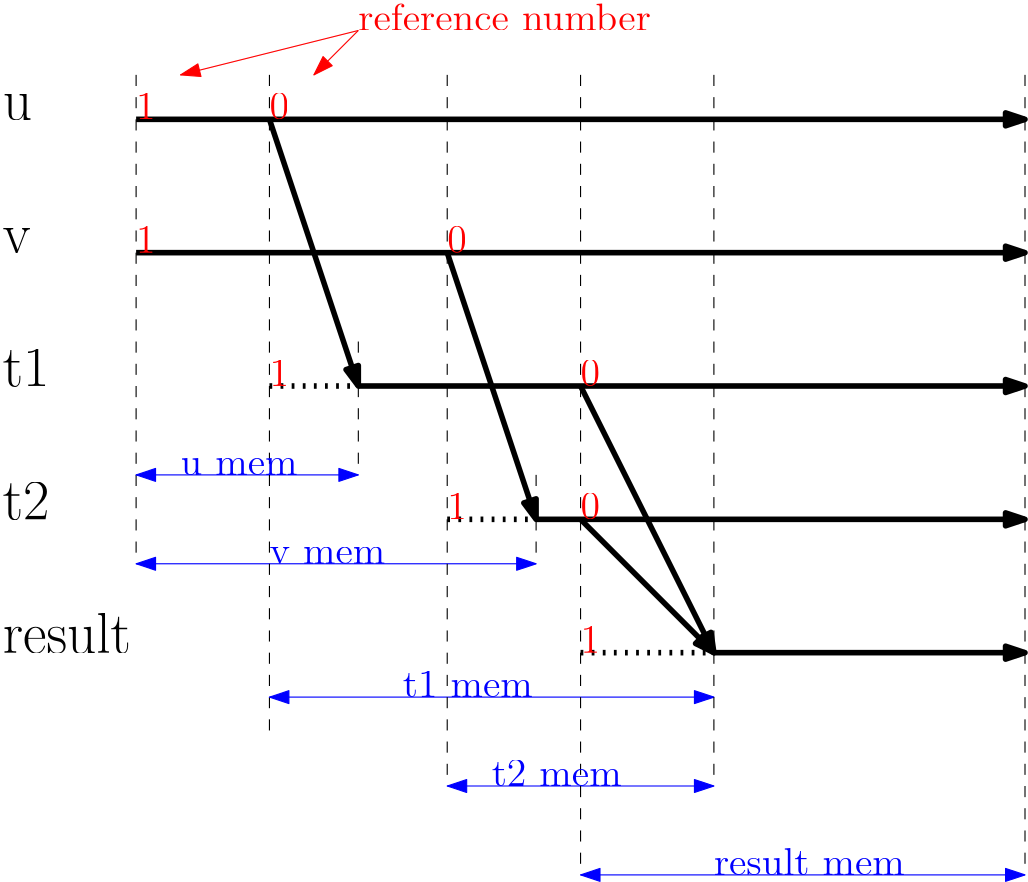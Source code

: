 <?xml version="1.0"?>
<!DOCTYPE ipe SYSTEM "ipe.dtd">
<ipe version="70005" creator="Ipe 7.1.1">
<info created="D:20131102165950" modified="D:20131106081246"/>
<ipestyle name="basic">
<symbol name="arrow/arc(spx)">
<path stroke="sym-stroke" fill="sym-stroke" pen="sym-pen">
0 0 m
-1 0.333 l
-1 -0.333 l
h
</path>
</symbol>
<symbol name="arrow/farc(spx)">
<path stroke="sym-stroke" fill="white" pen="sym-pen">
0 0 m
-1 0.333 l
-1 -0.333 l
h
</path>
</symbol>
<symbol name="mark/circle(sx)" transformations="translations">
<path fill="sym-stroke">
0.6 0 0 0.6 0 0 e
0.4 0 0 0.4 0 0 e
</path>
</symbol>
<symbol name="mark/disk(sx)" transformations="translations">
<path fill="sym-stroke">
0.6 0 0 0.6 0 0 e
</path>
</symbol>
<symbol name="mark/fdisk(sfx)" transformations="translations">
<group>
<path fill="sym-fill">
0.5 0 0 0.5 0 0 e
</path>
<path fill="sym-stroke" fillrule="eofill">
0.6 0 0 0.6 0 0 e
0.4 0 0 0.4 0 0 e
</path>
</group>
</symbol>
<symbol name="mark/box(sx)" transformations="translations">
<path fill="sym-stroke" fillrule="eofill">
-0.6 -0.6 m
0.6 -0.6 l
0.6 0.6 l
-0.6 0.6 l
h
-0.4 -0.4 m
0.4 -0.4 l
0.4 0.4 l
-0.4 0.4 l
h
</path>
</symbol>
<symbol name="mark/square(sx)" transformations="translations">
<path fill="sym-stroke">
-0.6 -0.6 m
0.6 -0.6 l
0.6 0.6 l
-0.6 0.6 l
h
</path>
</symbol>
<symbol name="mark/fsquare(sfx)" transformations="translations">
<group>
<path fill="sym-fill">
-0.5 -0.5 m
0.5 -0.5 l
0.5 0.5 l
-0.5 0.5 l
h
</path>
<path fill="sym-stroke" fillrule="eofill">
-0.6 -0.6 m
0.6 -0.6 l
0.6 0.6 l
-0.6 0.6 l
h
-0.4 -0.4 m
0.4 -0.4 l
0.4 0.4 l
-0.4 0.4 l
h
</path>
</group>
</symbol>
<symbol name="mark/cross(sx)" transformations="translations">
<group>
<path fill="sym-stroke">
-0.43 -0.57 m
0.57 0.43 l
0.43 0.57 l
-0.57 -0.43 l
h
</path>
<path fill="sym-stroke">
-0.43 0.57 m
0.57 -0.43 l
0.43 -0.57 l
-0.57 0.43 l
h
</path>
</group>
</symbol>
<symbol name="arrow/fnormal(spx)">
<path stroke="sym-stroke" fill="white" pen="sym-pen">
0 0 m
-1 0.333 l
-1 -0.333 l
h
</path>
</symbol>
<symbol name="arrow/pointed(spx)">
<path stroke="sym-stroke" fill="sym-stroke" pen="sym-pen">
0 0 m
-1 0.333 l
-0.8 0 l
-1 -0.333 l
h
</path>
</symbol>
<symbol name="arrow/fpointed(spx)">
<path stroke="sym-stroke" fill="white" pen="sym-pen">
0 0 m
-1 0.333 l
-0.8 0 l
-1 -0.333 l
h
</path>
</symbol>
<symbol name="arrow/linear(spx)">
<path stroke="sym-stroke" pen="sym-pen">
-1 0.333 m
0 0 l
-1 -0.333 l
</path>
</symbol>
<symbol name="arrow/fdouble(spx)">
<path stroke="sym-stroke" fill="white" pen="sym-pen">
0 0 m
-1 0.333 l
-1 -0.333 l
h
-1 0 m
-2 0.333 l
-2 -0.333 l
h
</path>
</symbol>
<symbol name="arrow/double(spx)">
<path stroke="sym-stroke" fill="sym-stroke" pen="sym-pen">
0 0 m
-1 0.333 l
-1 -0.333 l
h
-1 0 m
-2 0.333 l
-2 -0.333 l
h
</path>
</symbol>
<pen name="heavier" value="0.8"/>
<pen name="fat" value="1.2"/>
<pen name="ultrafat" value="2"/>
<symbolsize name="large" value="5"/>
<symbolsize name="small" value="2"/>
<symbolsize name="tiny" value="1.1"/>
<arrowsize name="large" value="10"/>
<arrowsize name="small" value="5"/>
<arrowsize name="tiny" value="3"/>
<color name="red" value="1 0 0"/>
<color name="green" value="0 1 0"/>
<color name="blue" value="0 0 1"/>
<color name="yellow" value="1 1 0"/>
<color name="orange" value="1 0.647 0"/>
<color name="gold" value="1 0.843 0"/>
<color name="purple" value="0.627 0.125 0.941"/>
<color name="gray" value="0.745"/>
<color name="brown" value="0.647 0.165 0.165"/>
<color name="navy" value="0 0 0.502"/>
<color name="pink" value="1 0.753 0.796"/>
<color name="seagreen" value="0.18 0.545 0.341"/>
<color name="turquoise" value="0.251 0.878 0.816"/>
<color name="violet" value="0.933 0.51 0.933"/>
<color name="darkblue" value="0 0 0.545"/>
<color name="darkcyan" value="0 0.545 0.545"/>
<color name="darkgray" value="0.663"/>
<color name="darkgreen" value="0 0.392 0"/>
<color name="darkmagenta" value="0.545 0 0.545"/>
<color name="darkorange" value="1 0.549 0"/>
<color name="darkred" value="0.545 0 0"/>
<color name="lightblue" value="0.678 0.847 0.902"/>
<color name="lightcyan" value="0.878 1 1"/>
<color name="lightgray" value="0.827"/>
<color name="lightgreen" value="0.565 0.933 0.565"/>
<color name="lightyellow" value="1 1 0.878"/>
<dashstyle name="dashed" value="[4] 0"/>
<dashstyle name="dotted" value="[1 3] 0"/>
<dashstyle name="dash dotted" value="[4 2 1 2] 0"/>
<dashstyle name="dash dot dotted" value="[4 2 1 2 1 2] 0"/>
<textsize name="large" value="\large"/>
<textsize name="Large" value="\Large"/>
<textsize name="LARGE" value="\LARGE"/>
<textsize name="huge" value="\huge"/>
<textsize name="Huge" value="\Huge"/>
<textsize name="small" value="\small"/>
<textsize name="footnote" value="\footnotesize"/>
<textsize name="tiny" value="\tiny"/>
<textstyle name="center" begin="\begin{center}" end="\end{center}"/>
<textstyle name="itemize" begin="\begin{itemize}" end="\end{itemize}"/>
<textstyle name="item" begin="\begin{itemize}\item{}" end="\end{itemize}"/>
<gridsize name="4 pts" value="4"/>
<gridsize name="8 pts (~3 mm)" value="8"/>
<gridsize name="16 pts (~6 mm)" value="16"/>
<gridsize name="32 pts (~12 mm)" value="32"/>
<gridsize name="10 pts (~3.5 mm)" value="10"/>
<gridsize name="20 pts (~7 mm)" value="20"/>
<gridsize name="14 pts (~5 mm)" value="14"/>
<gridsize name="28 pts (~10 mm)" value="28"/>
<gridsize name="56 pts (~20 mm)" value="56"/>
<anglesize name="90 deg" value="90"/>
<anglesize name="60 deg" value="60"/>
<anglesize name="45 deg" value="45"/>
<anglesize name="30 deg" value="30"/>
<anglesize name="22.5 deg" value="22.5"/>
<tiling name="falling" angle="-60" step="4" width="1"/>
<tiling name="rising" angle="30" step="4" width="1"/>
</ipestyle>
<page>
<layer name="alpha"/>
<view layers="alpha" active="alpha"/>
<path layer="alpha" stroke="black" pen="ultrafat" arrow="normal/normal">
64 720 m
384 720 l
</path>
<path stroke="black" pen="ultrafat" arrow="normal/normal">
144 672 m
384 672 l
</path>
<path stroke="black" pen="ultrafat" arrow="normal/normal">
272 576 m
384 576 l
</path>
<path stroke="black" pen="ultrafat" rarrow="normal/normal">
144 672 m
112 768 l
</path>
<path stroke="black" pen="ultrafat" rarrow="normal/normal">
272 576 m
224 624 l
</path>
<path stroke="black" pen="ultrafat" arrow="normal/normal">
64 768 m
384 768 l
</path>
<path stroke="black" pen="ultrafat" arrow="normal/normal">
208 624 m
384 624 l
</path>
<path stroke="black" pen="ultrafat" rarrow="normal/normal">
272 576 m
224 672 l
</path>
<path stroke="black" dash="dotted" pen="ultrafat">
112 672 m
144 672 l
144 672 l
</path>
<path stroke="black" dash="dotted" pen="ultrafat">
224 576 m
272 576 l
</path>
<path stroke="black" dash="dashed">
208 640 m
208 608 l
</path>
<text matrix="1 0 0 1 32 0" transformations="translations" pos="80 768" stroke="red" type="label" valign="baseline" size="Large">0</text>
<text matrix="1 0 0 1 96 -48" transformations="translations" pos="80 768" stroke="red" type="label" valign="baseline" size="Large">0</text>
<text matrix="1 0 0 1 144 -96" transformations="translations" pos="80 768" stroke="red" type="label" valign="baseline" size="Large">0</text>
<text matrix="1 0 0 1 144 -144" transformations="translations" pos="80 768" stroke="red" type="label" valign="baseline" size="Large">0</text>
<path stroke="black" pen="ultrafat" rarrow="normal/normal">
208 624 m
176 720 l
</path>
<path stroke="black" dash="dotted" pen="ultrafat">
176 624 m
208 624 l
</path>
<text matrix="1 0 0 1 32 -96" transformations="translations" pos="80 768" stroke="red" type="label" valign="baseline" size="Large">1</text>
<text matrix="1 0 0 1 96 -144" transformations="translations" pos="80 768" stroke="red" type="label" valign="baseline" size="Large">1</text>
<text matrix="1 0 0 1 144 -192" transformations="translations" pos="80 768" stroke="red" type="label" valign="baseline" size="Large">1</text>
<text matrix="1 0 0 1 -16 0" transformations="translations" pos="80 768" stroke="red" type="label" valign="baseline" size="Large">1</text>
<text matrix="1 0 0 1 -16 -48" transformations="translations" pos="80 768" stroke="red" type="label" valign="baseline" size="Large">1</text>
<text matrix="1 0 0 1 -16 0" transformations="translations" pos="32 768" stroke="black" type="label" valign="baseline" size="huge">u</text>
<text matrix="1 0 0 1 -16 -48" transformations="translations" pos="32 768" stroke="black" type="label" valign="baseline" size="huge">v</text>
<text matrix="1 0 0 1 -16 -96" transformations="translations" pos="32 768" stroke="black" type="label" valign="baseline" size="huge">t1</text>
<text matrix="1 0 0 1 -16 -144" transformations="translations" pos="32 768" stroke="black" type="label" valign="baseline" size="huge">t2</text>
<text matrix="1 0 0 1 -16 -192" transformations="translations" pos="32 768" stroke="black" type="label" valign="baseline" size="huge">result</text>
<path stroke="black" dash="dashed">
64 784 m
64 608 l
</path>
<path stroke="black" dash="dashed">
144 688 m
144 640 l
144 640 l
</path>
<path stroke="blue" arrow="normal/normal" rarrow="normal/normal">
64 640 m
144 640 l
</path>
<path stroke="blue" arrow="normal/normal" rarrow="normal/normal">
64 608 m
208 608 l
</path>
<path stroke="black" dash="dashed">
112 784 m
112 544 l
112 544 l
</path>
<path stroke="blue" arrow="normal/normal" rarrow="normal/normal">
112 560 m
272 560 l
</path>
<path stroke="black" dash="dashed">
176 784 m
176 528 l
176 528 l
</path>
<path stroke="blue" arrow="normal/normal" rarrow="normal/normal">
176 528 m
272 528 l
</path>
<path stroke="black" dash="dashed">
224 784 m
224 496 l
</path>
<path stroke="black" dash="dashed">
272 784 m
272 528 l
</path>
<path stroke="black" dash="dashed">
384 784 m
384 496 l
</path>
<path stroke="blue" arrow="normal/normal" rarrow="normal/normal">
224 496 m
384 496 l
</path>
<text matrix="1 0 0 1 0 -128" transformations="translations" pos="80 768" stroke="blue" type="label" valign="baseline" size="Large">u mem</text>
<text matrix="1 0 0 1 32 -160" transformations="translations" pos="80 768" stroke="blue" type="label" valign="baseline" size="Large">v mem</text>
<text matrix="1 0 0 1 80 -208" transformations="translations" pos="80 768" stroke="blue" type="label" valign="baseline" size="Large">t1 mem</text>
<text matrix="1 0 0 1 112 -240" transformations="translations" pos="80 768" stroke="blue" type="label" valign="baseline" size="Large">t2 mem</text>
<text matrix="1 0 0 1 192 -272" transformations="translations" pos="80 768" stroke="blue" type="label" valign="baseline" size="Large">result mem</text>
<path stroke="red" arrow="normal/normal">
144 800 m
128 784 l
</path>
<path stroke="red" arrow="normal/normal">
144 800 m
80 784 l
</path>
<text matrix="1 0 0 1 64 32" transformations="translations" pos="80 768" stroke="red" type="label" valign="baseline" size="Large">reference number</text>
</page>
</ipe>
